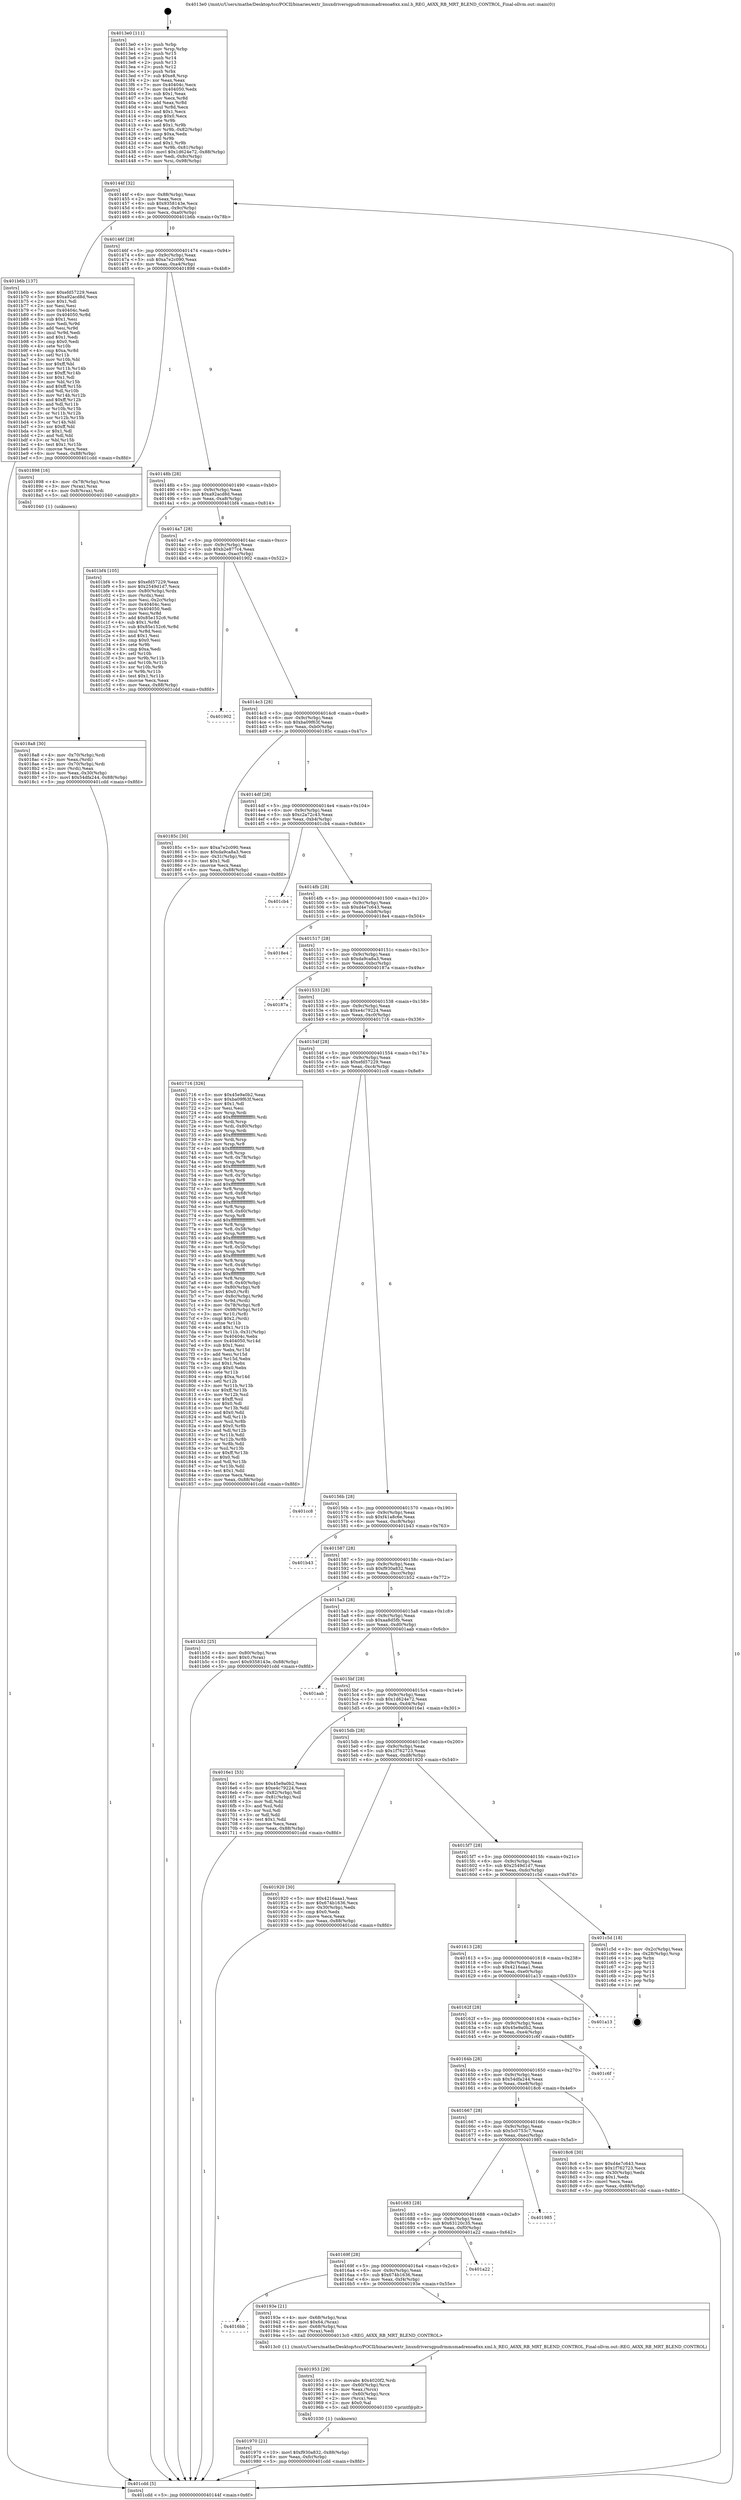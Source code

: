 digraph "0x4013e0" {
  label = "0x4013e0 (/mnt/c/Users/mathe/Desktop/tcc/POCII/binaries/extr_linuxdriversgpudrmmsmadrenoa6xx.xml.h_REG_A6XX_RB_MRT_BLEND_CONTROL_Final-ollvm.out::main(0))"
  labelloc = "t"
  node[shape=record]

  Entry [label="",width=0.3,height=0.3,shape=circle,fillcolor=black,style=filled]
  "0x40144f" [label="{
     0x40144f [32]\l
     | [instrs]\l
     &nbsp;&nbsp;0x40144f \<+6\>: mov -0x88(%rbp),%eax\l
     &nbsp;&nbsp;0x401455 \<+2\>: mov %eax,%ecx\l
     &nbsp;&nbsp;0x401457 \<+6\>: sub $0x9358143e,%ecx\l
     &nbsp;&nbsp;0x40145d \<+6\>: mov %eax,-0x9c(%rbp)\l
     &nbsp;&nbsp;0x401463 \<+6\>: mov %ecx,-0xa0(%rbp)\l
     &nbsp;&nbsp;0x401469 \<+6\>: je 0000000000401b6b \<main+0x78b\>\l
  }"]
  "0x401b6b" [label="{
     0x401b6b [137]\l
     | [instrs]\l
     &nbsp;&nbsp;0x401b6b \<+5\>: mov $0xefd57229,%eax\l
     &nbsp;&nbsp;0x401b70 \<+5\>: mov $0xa92acd8d,%ecx\l
     &nbsp;&nbsp;0x401b75 \<+2\>: mov $0x1,%dl\l
     &nbsp;&nbsp;0x401b77 \<+2\>: xor %esi,%esi\l
     &nbsp;&nbsp;0x401b79 \<+7\>: mov 0x40404c,%edi\l
     &nbsp;&nbsp;0x401b80 \<+8\>: mov 0x404050,%r8d\l
     &nbsp;&nbsp;0x401b88 \<+3\>: sub $0x1,%esi\l
     &nbsp;&nbsp;0x401b8b \<+3\>: mov %edi,%r9d\l
     &nbsp;&nbsp;0x401b8e \<+3\>: add %esi,%r9d\l
     &nbsp;&nbsp;0x401b91 \<+4\>: imul %r9d,%edi\l
     &nbsp;&nbsp;0x401b95 \<+3\>: and $0x1,%edi\l
     &nbsp;&nbsp;0x401b98 \<+3\>: cmp $0x0,%edi\l
     &nbsp;&nbsp;0x401b9b \<+4\>: sete %r10b\l
     &nbsp;&nbsp;0x401b9f \<+4\>: cmp $0xa,%r8d\l
     &nbsp;&nbsp;0x401ba3 \<+4\>: setl %r11b\l
     &nbsp;&nbsp;0x401ba7 \<+3\>: mov %r10b,%bl\l
     &nbsp;&nbsp;0x401baa \<+3\>: xor $0xff,%bl\l
     &nbsp;&nbsp;0x401bad \<+3\>: mov %r11b,%r14b\l
     &nbsp;&nbsp;0x401bb0 \<+4\>: xor $0xff,%r14b\l
     &nbsp;&nbsp;0x401bb4 \<+3\>: xor $0x1,%dl\l
     &nbsp;&nbsp;0x401bb7 \<+3\>: mov %bl,%r15b\l
     &nbsp;&nbsp;0x401bba \<+4\>: and $0xff,%r15b\l
     &nbsp;&nbsp;0x401bbe \<+3\>: and %dl,%r10b\l
     &nbsp;&nbsp;0x401bc1 \<+3\>: mov %r14b,%r12b\l
     &nbsp;&nbsp;0x401bc4 \<+4\>: and $0xff,%r12b\l
     &nbsp;&nbsp;0x401bc8 \<+3\>: and %dl,%r11b\l
     &nbsp;&nbsp;0x401bcb \<+3\>: or %r10b,%r15b\l
     &nbsp;&nbsp;0x401bce \<+3\>: or %r11b,%r12b\l
     &nbsp;&nbsp;0x401bd1 \<+3\>: xor %r12b,%r15b\l
     &nbsp;&nbsp;0x401bd4 \<+3\>: or %r14b,%bl\l
     &nbsp;&nbsp;0x401bd7 \<+3\>: xor $0xff,%bl\l
     &nbsp;&nbsp;0x401bda \<+3\>: or $0x1,%dl\l
     &nbsp;&nbsp;0x401bdd \<+2\>: and %dl,%bl\l
     &nbsp;&nbsp;0x401bdf \<+3\>: or %bl,%r15b\l
     &nbsp;&nbsp;0x401be2 \<+4\>: test $0x1,%r15b\l
     &nbsp;&nbsp;0x401be6 \<+3\>: cmovne %ecx,%eax\l
     &nbsp;&nbsp;0x401be9 \<+6\>: mov %eax,-0x88(%rbp)\l
     &nbsp;&nbsp;0x401bef \<+5\>: jmp 0000000000401cdd \<main+0x8fd\>\l
  }"]
  "0x40146f" [label="{
     0x40146f [28]\l
     | [instrs]\l
     &nbsp;&nbsp;0x40146f \<+5\>: jmp 0000000000401474 \<main+0x94\>\l
     &nbsp;&nbsp;0x401474 \<+6\>: mov -0x9c(%rbp),%eax\l
     &nbsp;&nbsp;0x40147a \<+5\>: sub $0xa7e2c090,%eax\l
     &nbsp;&nbsp;0x40147f \<+6\>: mov %eax,-0xa4(%rbp)\l
     &nbsp;&nbsp;0x401485 \<+6\>: je 0000000000401898 \<main+0x4b8\>\l
  }"]
  Exit [label="",width=0.3,height=0.3,shape=circle,fillcolor=black,style=filled,peripheries=2]
  "0x401898" [label="{
     0x401898 [16]\l
     | [instrs]\l
     &nbsp;&nbsp;0x401898 \<+4\>: mov -0x78(%rbp),%rax\l
     &nbsp;&nbsp;0x40189c \<+3\>: mov (%rax),%rax\l
     &nbsp;&nbsp;0x40189f \<+4\>: mov 0x8(%rax),%rdi\l
     &nbsp;&nbsp;0x4018a3 \<+5\>: call 0000000000401040 \<atoi@plt\>\l
     | [calls]\l
     &nbsp;&nbsp;0x401040 \{1\} (unknown)\l
  }"]
  "0x40148b" [label="{
     0x40148b [28]\l
     | [instrs]\l
     &nbsp;&nbsp;0x40148b \<+5\>: jmp 0000000000401490 \<main+0xb0\>\l
     &nbsp;&nbsp;0x401490 \<+6\>: mov -0x9c(%rbp),%eax\l
     &nbsp;&nbsp;0x401496 \<+5\>: sub $0xa92acd8d,%eax\l
     &nbsp;&nbsp;0x40149b \<+6\>: mov %eax,-0xa8(%rbp)\l
     &nbsp;&nbsp;0x4014a1 \<+6\>: je 0000000000401bf4 \<main+0x814\>\l
  }"]
  "0x401970" [label="{
     0x401970 [21]\l
     | [instrs]\l
     &nbsp;&nbsp;0x401970 \<+10\>: movl $0xf930a832,-0x88(%rbp)\l
     &nbsp;&nbsp;0x40197a \<+6\>: mov %eax,-0xfc(%rbp)\l
     &nbsp;&nbsp;0x401980 \<+5\>: jmp 0000000000401cdd \<main+0x8fd\>\l
  }"]
  "0x401bf4" [label="{
     0x401bf4 [105]\l
     | [instrs]\l
     &nbsp;&nbsp;0x401bf4 \<+5\>: mov $0xefd57229,%eax\l
     &nbsp;&nbsp;0x401bf9 \<+5\>: mov $0x2549d1d7,%ecx\l
     &nbsp;&nbsp;0x401bfe \<+4\>: mov -0x80(%rbp),%rdx\l
     &nbsp;&nbsp;0x401c02 \<+2\>: mov (%rdx),%esi\l
     &nbsp;&nbsp;0x401c04 \<+3\>: mov %esi,-0x2c(%rbp)\l
     &nbsp;&nbsp;0x401c07 \<+7\>: mov 0x40404c,%esi\l
     &nbsp;&nbsp;0x401c0e \<+7\>: mov 0x404050,%edi\l
     &nbsp;&nbsp;0x401c15 \<+3\>: mov %esi,%r8d\l
     &nbsp;&nbsp;0x401c18 \<+7\>: add $0x85e152c6,%r8d\l
     &nbsp;&nbsp;0x401c1f \<+4\>: sub $0x1,%r8d\l
     &nbsp;&nbsp;0x401c23 \<+7\>: sub $0x85e152c6,%r8d\l
     &nbsp;&nbsp;0x401c2a \<+4\>: imul %r8d,%esi\l
     &nbsp;&nbsp;0x401c2e \<+3\>: and $0x1,%esi\l
     &nbsp;&nbsp;0x401c31 \<+3\>: cmp $0x0,%esi\l
     &nbsp;&nbsp;0x401c34 \<+4\>: sete %r9b\l
     &nbsp;&nbsp;0x401c38 \<+3\>: cmp $0xa,%edi\l
     &nbsp;&nbsp;0x401c3b \<+4\>: setl %r10b\l
     &nbsp;&nbsp;0x401c3f \<+3\>: mov %r9b,%r11b\l
     &nbsp;&nbsp;0x401c42 \<+3\>: and %r10b,%r11b\l
     &nbsp;&nbsp;0x401c45 \<+3\>: xor %r10b,%r9b\l
     &nbsp;&nbsp;0x401c48 \<+3\>: or %r9b,%r11b\l
     &nbsp;&nbsp;0x401c4b \<+4\>: test $0x1,%r11b\l
     &nbsp;&nbsp;0x401c4f \<+3\>: cmovne %ecx,%eax\l
     &nbsp;&nbsp;0x401c52 \<+6\>: mov %eax,-0x88(%rbp)\l
     &nbsp;&nbsp;0x401c58 \<+5\>: jmp 0000000000401cdd \<main+0x8fd\>\l
  }"]
  "0x4014a7" [label="{
     0x4014a7 [28]\l
     | [instrs]\l
     &nbsp;&nbsp;0x4014a7 \<+5\>: jmp 00000000004014ac \<main+0xcc\>\l
     &nbsp;&nbsp;0x4014ac \<+6\>: mov -0x9c(%rbp),%eax\l
     &nbsp;&nbsp;0x4014b2 \<+5\>: sub $0xb2e877c4,%eax\l
     &nbsp;&nbsp;0x4014b7 \<+6\>: mov %eax,-0xac(%rbp)\l
     &nbsp;&nbsp;0x4014bd \<+6\>: je 0000000000401902 \<main+0x522\>\l
  }"]
  "0x401953" [label="{
     0x401953 [29]\l
     | [instrs]\l
     &nbsp;&nbsp;0x401953 \<+10\>: movabs $0x4020f2,%rdi\l
     &nbsp;&nbsp;0x40195d \<+4\>: mov -0x60(%rbp),%rcx\l
     &nbsp;&nbsp;0x401961 \<+2\>: mov %eax,(%rcx)\l
     &nbsp;&nbsp;0x401963 \<+4\>: mov -0x60(%rbp),%rcx\l
     &nbsp;&nbsp;0x401967 \<+2\>: mov (%rcx),%esi\l
     &nbsp;&nbsp;0x401969 \<+2\>: mov $0x0,%al\l
     &nbsp;&nbsp;0x40196b \<+5\>: call 0000000000401030 \<printf@plt\>\l
     | [calls]\l
     &nbsp;&nbsp;0x401030 \{1\} (unknown)\l
  }"]
  "0x401902" [label="{
     0x401902\l
  }", style=dashed]
  "0x4014c3" [label="{
     0x4014c3 [28]\l
     | [instrs]\l
     &nbsp;&nbsp;0x4014c3 \<+5\>: jmp 00000000004014c8 \<main+0xe8\>\l
     &nbsp;&nbsp;0x4014c8 \<+6\>: mov -0x9c(%rbp),%eax\l
     &nbsp;&nbsp;0x4014ce \<+5\>: sub $0xba09f63f,%eax\l
     &nbsp;&nbsp;0x4014d3 \<+6\>: mov %eax,-0xb0(%rbp)\l
     &nbsp;&nbsp;0x4014d9 \<+6\>: je 000000000040185c \<main+0x47c\>\l
  }"]
  "0x4016bb" [label="{
     0x4016bb\l
  }", style=dashed]
  "0x40185c" [label="{
     0x40185c [30]\l
     | [instrs]\l
     &nbsp;&nbsp;0x40185c \<+5\>: mov $0xa7e2c090,%eax\l
     &nbsp;&nbsp;0x401861 \<+5\>: mov $0xda9ca8a3,%ecx\l
     &nbsp;&nbsp;0x401866 \<+3\>: mov -0x31(%rbp),%dl\l
     &nbsp;&nbsp;0x401869 \<+3\>: test $0x1,%dl\l
     &nbsp;&nbsp;0x40186c \<+3\>: cmovne %ecx,%eax\l
     &nbsp;&nbsp;0x40186f \<+6\>: mov %eax,-0x88(%rbp)\l
     &nbsp;&nbsp;0x401875 \<+5\>: jmp 0000000000401cdd \<main+0x8fd\>\l
  }"]
  "0x4014df" [label="{
     0x4014df [28]\l
     | [instrs]\l
     &nbsp;&nbsp;0x4014df \<+5\>: jmp 00000000004014e4 \<main+0x104\>\l
     &nbsp;&nbsp;0x4014e4 \<+6\>: mov -0x9c(%rbp),%eax\l
     &nbsp;&nbsp;0x4014ea \<+5\>: sub $0xc2a72c43,%eax\l
     &nbsp;&nbsp;0x4014ef \<+6\>: mov %eax,-0xb4(%rbp)\l
     &nbsp;&nbsp;0x4014f5 \<+6\>: je 0000000000401cb4 \<main+0x8d4\>\l
  }"]
  "0x40193e" [label="{
     0x40193e [21]\l
     | [instrs]\l
     &nbsp;&nbsp;0x40193e \<+4\>: mov -0x68(%rbp),%rax\l
     &nbsp;&nbsp;0x401942 \<+6\>: movl $0x64,(%rax)\l
     &nbsp;&nbsp;0x401948 \<+4\>: mov -0x68(%rbp),%rax\l
     &nbsp;&nbsp;0x40194c \<+2\>: mov (%rax),%edi\l
     &nbsp;&nbsp;0x40194e \<+5\>: call 00000000004013c0 \<REG_A6XX_RB_MRT_BLEND_CONTROL\>\l
     | [calls]\l
     &nbsp;&nbsp;0x4013c0 \{1\} (/mnt/c/Users/mathe/Desktop/tcc/POCII/binaries/extr_linuxdriversgpudrmmsmadrenoa6xx.xml.h_REG_A6XX_RB_MRT_BLEND_CONTROL_Final-ollvm.out::REG_A6XX_RB_MRT_BLEND_CONTROL)\l
  }"]
  "0x401cb4" [label="{
     0x401cb4\l
  }", style=dashed]
  "0x4014fb" [label="{
     0x4014fb [28]\l
     | [instrs]\l
     &nbsp;&nbsp;0x4014fb \<+5\>: jmp 0000000000401500 \<main+0x120\>\l
     &nbsp;&nbsp;0x401500 \<+6\>: mov -0x9c(%rbp),%eax\l
     &nbsp;&nbsp;0x401506 \<+5\>: sub $0xd4e7c643,%eax\l
     &nbsp;&nbsp;0x40150b \<+6\>: mov %eax,-0xb8(%rbp)\l
     &nbsp;&nbsp;0x401511 \<+6\>: je 00000000004018e4 \<main+0x504\>\l
  }"]
  "0x40169f" [label="{
     0x40169f [28]\l
     | [instrs]\l
     &nbsp;&nbsp;0x40169f \<+5\>: jmp 00000000004016a4 \<main+0x2c4\>\l
     &nbsp;&nbsp;0x4016a4 \<+6\>: mov -0x9c(%rbp),%eax\l
     &nbsp;&nbsp;0x4016aa \<+5\>: sub $0x674b1636,%eax\l
     &nbsp;&nbsp;0x4016af \<+6\>: mov %eax,-0xf4(%rbp)\l
     &nbsp;&nbsp;0x4016b5 \<+6\>: je 000000000040193e \<main+0x55e\>\l
  }"]
  "0x4018e4" [label="{
     0x4018e4\l
  }", style=dashed]
  "0x401517" [label="{
     0x401517 [28]\l
     | [instrs]\l
     &nbsp;&nbsp;0x401517 \<+5\>: jmp 000000000040151c \<main+0x13c\>\l
     &nbsp;&nbsp;0x40151c \<+6\>: mov -0x9c(%rbp),%eax\l
     &nbsp;&nbsp;0x401522 \<+5\>: sub $0xda9ca8a3,%eax\l
     &nbsp;&nbsp;0x401527 \<+6\>: mov %eax,-0xbc(%rbp)\l
     &nbsp;&nbsp;0x40152d \<+6\>: je 000000000040187a \<main+0x49a\>\l
  }"]
  "0x401a22" [label="{
     0x401a22\l
  }", style=dashed]
  "0x40187a" [label="{
     0x40187a\l
  }", style=dashed]
  "0x401533" [label="{
     0x401533 [28]\l
     | [instrs]\l
     &nbsp;&nbsp;0x401533 \<+5\>: jmp 0000000000401538 \<main+0x158\>\l
     &nbsp;&nbsp;0x401538 \<+6\>: mov -0x9c(%rbp),%eax\l
     &nbsp;&nbsp;0x40153e \<+5\>: sub $0xe4c79224,%eax\l
     &nbsp;&nbsp;0x401543 \<+6\>: mov %eax,-0xc0(%rbp)\l
     &nbsp;&nbsp;0x401549 \<+6\>: je 0000000000401716 \<main+0x336\>\l
  }"]
  "0x401683" [label="{
     0x401683 [28]\l
     | [instrs]\l
     &nbsp;&nbsp;0x401683 \<+5\>: jmp 0000000000401688 \<main+0x2a8\>\l
     &nbsp;&nbsp;0x401688 \<+6\>: mov -0x9c(%rbp),%eax\l
     &nbsp;&nbsp;0x40168e \<+5\>: sub $0x63120c35,%eax\l
     &nbsp;&nbsp;0x401693 \<+6\>: mov %eax,-0xf0(%rbp)\l
     &nbsp;&nbsp;0x401699 \<+6\>: je 0000000000401a22 \<main+0x642\>\l
  }"]
  "0x401716" [label="{
     0x401716 [326]\l
     | [instrs]\l
     &nbsp;&nbsp;0x401716 \<+5\>: mov $0x45e9a0b2,%eax\l
     &nbsp;&nbsp;0x40171b \<+5\>: mov $0xba09f63f,%ecx\l
     &nbsp;&nbsp;0x401720 \<+2\>: mov $0x1,%dl\l
     &nbsp;&nbsp;0x401722 \<+2\>: xor %esi,%esi\l
     &nbsp;&nbsp;0x401724 \<+3\>: mov %rsp,%rdi\l
     &nbsp;&nbsp;0x401727 \<+4\>: add $0xfffffffffffffff0,%rdi\l
     &nbsp;&nbsp;0x40172b \<+3\>: mov %rdi,%rsp\l
     &nbsp;&nbsp;0x40172e \<+4\>: mov %rdi,-0x80(%rbp)\l
     &nbsp;&nbsp;0x401732 \<+3\>: mov %rsp,%rdi\l
     &nbsp;&nbsp;0x401735 \<+4\>: add $0xfffffffffffffff0,%rdi\l
     &nbsp;&nbsp;0x401739 \<+3\>: mov %rdi,%rsp\l
     &nbsp;&nbsp;0x40173c \<+3\>: mov %rsp,%r8\l
     &nbsp;&nbsp;0x40173f \<+4\>: add $0xfffffffffffffff0,%r8\l
     &nbsp;&nbsp;0x401743 \<+3\>: mov %r8,%rsp\l
     &nbsp;&nbsp;0x401746 \<+4\>: mov %r8,-0x78(%rbp)\l
     &nbsp;&nbsp;0x40174a \<+3\>: mov %rsp,%r8\l
     &nbsp;&nbsp;0x40174d \<+4\>: add $0xfffffffffffffff0,%r8\l
     &nbsp;&nbsp;0x401751 \<+3\>: mov %r8,%rsp\l
     &nbsp;&nbsp;0x401754 \<+4\>: mov %r8,-0x70(%rbp)\l
     &nbsp;&nbsp;0x401758 \<+3\>: mov %rsp,%r8\l
     &nbsp;&nbsp;0x40175b \<+4\>: add $0xfffffffffffffff0,%r8\l
     &nbsp;&nbsp;0x40175f \<+3\>: mov %r8,%rsp\l
     &nbsp;&nbsp;0x401762 \<+4\>: mov %r8,-0x68(%rbp)\l
     &nbsp;&nbsp;0x401766 \<+3\>: mov %rsp,%r8\l
     &nbsp;&nbsp;0x401769 \<+4\>: add $0xfffffffffffffff0,%r8\l
     &nbsp;&nbsp;0x40176d \<+3\>: mov %r8,%rsp\l
     &nbsp;&nbsp;0x401770 \<+4\>: mov %r8,-0x60(%rbp)\l
     &nbsp;&nbsp;0x401774 \<+3\>: mov %rsp,%r8\l
     &nbsp;&nbsp;0x401777 \<+4\>: add $0xfffffffffffffff0,%r8\l
     &nbsp;&nbsp;0x40177b \<+3\>: mov %r8,%rsp\l
     &nbsp;&nbsp;0x40177e \<+4\>: mov %r8,-0x58(%rbp)\l
     &nbsp;&nbsp;0x401782 \<+3\>: mov %rsp,%r8\l
     &nbsp;&nbsp;0x401785 \<+4\>: add $0xfffffffffffffff0,%r8\l
     &nbsp;&nbsp;0x401789 \<+3\>: mov %r8,%rsp\l
     &nbsp;&nbsp;0x40178c \<+4\>: mov %r8,-0x50(%rbp)\l
     &nbsp;&nbsp;0x401790 \<+3\>: mov %rsp,%r8\l
     &nbsp;&nbsp;0x401793 \<+4\>: add $0xfffffffffffffff0,%r8\l
     &nbsp;&nbsp;0x401797 \<+3\>: mov %r8,%rsp\l
     &nbsp;&nbsp;0x40179a \<+4\>: mov %r8,-0x48(%rbp)\l
     &nbsp;&nbsp;0x40179e \<+3\>: mov %rsp,%r8\l
     &nbsp;&nbsp;0x4017a1 \<+4\>: add $0xfffffffffffffff0,%r8\l
     &nbsp;&nbsp;0x4017a5 \<+3\>: mov %r8,%rsp\l
     &nbsp;&nbsp;0x4017a8 \<+4\>: mov %r8,-0x40(%rbp)\l
     &nbsp;&nbsp;0x4017ac \<+4\>: mov -0x80(%rbp),%r8\l
     &nbsp;&nbsp;0x4017b0 \<+7\>: movl $0x0,(%r8)\l
     &nbsp;&nbsp;0x4017b7 \<+7\>: mov -0x8c(%rbp),%r9d\l
     &nbsp;&nbsp;0x4017be \<+3\>: mov %r9d,(%rdi)\l
     &nbsp;&nbsp;0x4017c1 \<+4\>: mov -0x78(%rbp),%r8\l
     &nbsp;&nbsp;0x4017c5 \<+7\>: mov -0x98(%rbp),%r10\l
     &nbsp;&nbsp;0x4017cc \<+3\>: mov %r10,(%r8)\l
     &nbsp;&nbsp;0x4017cf \<+3\>: cmpl $0x2,(%rdi)\l
     &nbsp;&nbsp;0x4017d2 \<+4\>: setne %r11b\l
     &nbsp;&nbsp;0x4017d6 \<+4\>: and $0x1,%r11b\l
     &nbsp;&nbsp;0x4017da \<+4\>: mov %r11b,-0x31(%rbp)\l
     &nbsp;&nbsp;0x4017de \<+7\>: mov 0x40404c,%ebx\l
     &nbsp;&nbsp;0x4017e5 \<+8\>: mov 0x404050,%r14d\l
     &nbsp;&nbsp;0x4017ed \<+3\>: sub $0x1,%esi\l
     &nbsp;&nbsp;0x4017f0 \<+3\>: mov %ebx,%r15d\l
     &nbsp;&nbsp;0x4017f3 \<+3\>: add %esi,%r15d\l
     &nbsp;&nbsp;0x4017f6 \<+4\>: imul %r15d,%ebx\l
     &nbsp;&nbsp;0x4017fa \<+3\>: and $0x1,%ebx\l
     &nbsp;&nbsp;0x4017fd \<+3\>: cmp $0x0,%ebx\l
     &nbsp;&nbsp;0x401800 \<+4\>: sete %r11b\l
     &nbsp;&nbsp;0x401804 \<+4\>: cmp $0xa,%r14d\l
     &nbsp;&nbsp;0x401808 \<+4\>: setl %r12b\l
     &nbsp;&nbsp;0x40180c \<+3\>: mov %r11b,%r13b\l
     &nbsp;&nbsp;0x40180f \<+4\>: xor $0xff,%r13b\l
     &nbsp;&nbsp;0x401813 \<+3\>: mov %r12b,%sil\l
     &nbsp;&nbsp;0x401816 \<+4\>: xor $0xff,%sil\l
     &nbsp;&nbsp;0x40181a \<+3\>: xor $0x0,%dl\l
     &nbsp;&nbsp;0x40181d \<+3\>: mov %r13b,%dil\l
     &nbsp;&nbsp;0x401820 \<+4\>: and $0x0,%dil\l
     &nbsp;&nbsp;0x401824 \<+3\>: and %dl,%r11b\l
     &nbsp;&nbsp;0x401827 \<+3\>: mov %sil,%r8b\l
     &nbsp;&nbsp;0x40182a \<+4\>: and $0x0,%r8b\l
     &nbsp;&nbsp;0x40182e \<+3\>: and %dl,%r12b\l
     &nbsp;&nbsp;0x401831 \<+3\>: or %r11b,%dil\l
     &nbsp;&nbsp;0x401834 \<+3\>: or %r12b,%r8b\l
     &nbsp;&nbsp;0x401837 \<+3\>: xor %r8b,%dil\l
     &nbsp;&nbsp;0x40183a \<+3\>: or %sil,%r13b\l
     &nbsp;&nbsp;0x40183d \<+4\>: xor $0xff,%r13b\l
     &nbsp;&nbsp;0x401841 \<+3\>: or $0x0,%dl\l
     &nbsp;&nbsp;0x401844 \<+3\>: and %dl,%r13b\l
     &nbsp;&nbsp;0x401847 \<+3\>: or %r13b,%dil\l
     &nbsp;&nbsp;0x40184a \<+4\>: test $0x1,%dil\l
     &nbsp;&nbsp;0x40184e \<+3\>: cmovne %ecx,%eax\l
     &nbsp;&nbsp;0x401851 \<+6\>: mov %eax,-0x88(%rbp)\l
     &nbsp;&nbsp;0x401857 \<+5\>: jmp 0000000000401cdd \<main+0x8fd\>\l
  }"]
  "0x40154f" [label="{
     0x40154f [28]\l
     | [instrs]\l
     &nbsp;&nbsp;0x40154f \<+5\>: jmp 0000000000401554 \<main+0x174\>\l
     &nbsp;&nbsp;0x401554 \<+6\>: mov -0x9c(%rbp),%eax\l
     &nbsp;&nbsp;0x40155a \<+5\>: sub $0xefd57229,%eax\l
     &nbsp;&nbsp;0x40155f \<+6\>: mov %eax,-0xc4(%rbp)\l
     &nbsp;&nbsp;0x401565 \<+6\>: je 0000000000401cc8 \<main+0x8e8\>\l
  }"]
  "0x401985" [label="{
     0x401985\l
  }", style=dashed]
  "0x401cc8" [label="{
     0x401cc8\l
  }", style=dashed]
  "0x40156b" [label="{
     0x40156b [28]\l
     | [instrs]\l
     &nbsp;&nbsp;0x40156b \<+5\>: jmp 0000000000401570 \<main+0x190\>\l
     &nbsp;&nbsp;0x401570 \<+6\>: mov -0x9c(%rbp),%eax\l
     &nbsp;&nbsp;0x401576 \<+5\>: sub $0xf41a8c6e,%eax\l
     &nbsp;&nbsp;0x40157b \<+6\>: mov %eax,-0xc8(%rbp)\l
     &nbsp;&nbsp;0x401581 \<+6\>: je 0000000000401b43 \<main+0x763\>\l
  }"]
  "0x401667" [label="{
     0x401667 [28]\l
     | [instrs]\l
     &nbsp;&nbsp;0x401667 \<+5\>: jmp 000000000040166c \<main+0x28c\>\l
     &nbsp;&nbsp;0x40166c \<+6\>: mov -0x9c(%rbp),%eax\l
     &nbsp;&nbsp;0x401672 \<+5\>: sub $0x5c0753c7,%eax\l
     &nbsp;&nbsp;0x401677 \<+6\>: mov %eax,-0xec(%rbp)\l
     &nbsp;&nbsp;0x40167d \<+6\>: je 0000000000401985 \<main+0x5a5\>\l
  }"]
  "0x401b43" [label="{
     0x401b43\l
  }", style=dashed]
  "0x401587" [label="{
     0x401587 [28]\l
     | [instrs]\l
     &nbsp;&nbsp;0x401587 \<+5\>: jmp 000000000040158c \<main+0x1ac\>\l
     &nbsp;&nbsp;0x40158c \<+6\>: mov -0x9c(%rbp),%eax\l
     &nbsp;&nbsp;0x401592 \<+5\>: sub $0xf930a832,%eax\l
     &nbsp;&nbsp;0x401597 \<+6\>: mov %eax,-0xcc(%rbp)\l
     &nbsp;&nbsp;0x40159d \<+6\>: je 0000000000401b52 \<main+0x772\>\l
  }"]
  "0x4018c6" [label="{
     0x4018c6 [30]\l
     | [instrs]\l
     &nbsp;&nbsp;0x4018c6 \<+5\>: mov $0xd4e7c643,%eax\l
     &nbsp;&nbsp;0x4018cb \<+5\>: mov $0x1f762723,%ecx\l
     &nbsp;&nbsp;0x4018d0 \<+3\>: mov -0x30(%rbp),%edx\l
     &nbsp;&nbsp;0x4018d3 \<+3\>: cmp $0x1,%edx\l
     &nbsp;&nbsp;0x4018d6 \<+3\>: cmovl %ecx,%eax\l
     &nbsp;&nbsp;0x4018d9 \<+6\>: mov %eax,-0x88(%rbp)\l
     &nbsp;&nbsp;0x4018df \<+5\>: jmp 0000000000401cdd \<main+0x8fd\>\l
  }"]
  "0x401b52" [label="{
     0x401b52 [25]\l
     | [instrs]\l
     &nbsp;&nbsp;0x401b52 \<+4\>: mov -0x80(%rbp),%rax\l
     &nbsp;&nbsp;0x401b56 \<+6\>: movl $0x0,(%rax)\l
     &nbsp;&nbsp;0x401b5c \<+10\>: movl $0x9358143e,-0x88(%rbp)\l
     &nbsp;&nbsp;0x401b66 \<+5\>: jmp 0000000000401cdd \<main+0x8fd\>\l
  }"]
  "0x4015a3" [label="{
     0x4015a3 [28]\l
     | [instrs]\l
     &nbsp;&nbsp;0x4015a3 \<+5\>: jmp 00000000004015a8 \<main+0x1c8\>\l
     &nbsp;&nbsp;0x4015a8 \<+6\>: mov -0x9c(%rbp),%eax\l
     &nbsp;&nbsp;0x4015ae \<+5\>: sub $0xaa8d5fb,%eax\l
     &nbsp;&nbsp;0x4015b3 \<+6\>: mov %eax,-0xd0(%rbp)\l
     &nbsp;&nbsp;0x4015b9 \<+6\>: je 0000000000401aab \<main+0x6cb\>\l
  }"]
  "0x40164b" [label="{
     0x40164b [28]\l
     | [instrs]\l
     &nbsp;&nbsp;0x40164b \<+5\>: jmp 0000000000401650 \<main+0x270\>\l
     &nbsp;&nbsp;0x401650 \<+6\>: mov -0x9c(%rbp),%eax\l
     &nbsp;&nbsp;0x401656 \<+5\>: sub $0x54dfa244,%eax\l
     &nbsp;&nbsp;0x40165b \<+6\>: mov %eax,-0xe8(%rbp)\l
     &nbsp;&nbsp;0x401661 \<+6\>: je 00000000004018c6 \<main+0x4e6\>\l
  }"]
  "0x401aab" [label="{
     0x401aab\l
  }", style=dashed]
  "0x4015bf" [label="{
     0x4015bf [28]\l
     | [instrs]\l
     &nbsp;&nbsp;0x4015bf \<+5\>: jmp 00000000004015c4 \<main+0x1e4\>\l
     &nbsp;&nbsp;0x4015c4 \<+6\>: mov -0x9c(%rbp),%eax\l
     &nbsp;&nbsp;0x4015ca \<+5\>: sub $0x1d624e72,%eax\l
     &nbsp;&nbsp;0x4015cf \<+6\>: mov %eax,-0xd4(%rbp)\l
     &nbsp;&nbsp;0x4015d5 \<+6\>: je 00000000004016e1 \<main+0x301\>\l
  }"]
  "0x401c6f" [label="{
     0x401c6f\l
  }", style=dashed]
  "0x4016e1" [label="{
     0x4016e1 [53]\l
     | [instrs]\l
     &nbsp;&nbsp;0x4016e1 \<+5\>: mov $0x45e9a0b2,%eax\l
     &nbsp;&nbsp;0x4016e6 \<+5\>: mov $0xe4c79224,%ecx\l
     &nbsp;&nbsp;0x4016eb \<+6\>: mov -0x82(%rbp),%dl\l
     &nbsp;&nbsp;0x4016f1 \<+7\>: mov -0x81(%rbp),%sil\l
     &nbsp;&nbsp;0x4016f8 \<+3\>: mov %dl,%dil\l
     &nbsp;&nbsp;0x4016fb \<+3\>: and %sil,%dil\l
     &nbsp;&nbsp;0x4016fe \<+3\>: xor %sil,%dl\l
     &nbsp;&nbsp;0x401701 \<+3\>: or %dl,%dil\l
     &nbsp;&nbsp;0x401704 \<+4\>: test $0x1,%dil\l
     &nbsp;&nbsp;0x401708 \<+3\>: cmovne %ecx,%eax\l
     &nbsp;&nbsp;0x40170b \<+6\>: mov %eax,-0x88(%rbp)\l
     &nbsp;&nbsp;0x401711 \<+5\>: jmp 0000000000401cdd \<main+0x8fd\>\l
  }"]
  "0x4015db" [label="{
     0x4015db [28]\l
     | [instrs]\l
     &nbsp;&nbsp;0x4015db \<+5\>: jmp 00000000004015e0 \<main+0x200\>\l
     &nbsp;&nbsp;0x4015e0 \<+6\>: mov -0x9c(%rbp),%eax\l
     &nbsp;&nbsp;0x4015e6 \<+5\>: sub $0x1f762723,%eax\l
     &nbsp;&nbsp;0x4015eb \<+6\>: mov %eax,-0xd8(%rbp)\l
     &nbsp;&nbsp;0x4015f1 \<+6\>: je 0000000000401920 \<main+0x540\>\l
  }"]
  "0x401cdd" [label="{
     0x401cdd [5]\l
     | [instrs]\l
     &nbsp;&nbsp;0x401cdd \<+5\>: jmp 000000000040144f \<main+0x6f\>\l
  }"]
  "0x4013e0" [label="{
     0x4013e0 [111]\l
     | [instrs]\l
     &nbsp;&nbsp;0x4013e0 \<+1\>: push %rbp\l
     &nbsp;&nbsp;0x4013e1 \<+3\>: mov %rsp,%rbp\l
     &nbsp;&nbsp;0x4013e4 \<+2\>: push %r15\l
     &nbsp;&nbsp;0x4013e6 \<+2\>: push %r14\l
     &nbsp;&nbsp;0x4013e8 \<+2\>: push %r13\l
     &nbsp;&nbsp;0x4013ea \<+2\>: push %r12\l
     &nbsp;&nbsp;0x4013ec \<+1\>: push %rbx\l
     &nbsp;&nbsp;0x4013ed \<+7\>: sub $0xe8,%rsp\l
     &nbsp;&nbsp;0x4013f4 \<+2\>: xor %eax,%eax\l
     &nbsp;&nbsp;0x4013f6 \<+7\>: mov 0x40404c,%ecx\l
     &nbsp;&nbsp;0x4013fd \<+7\>: mov 0x404050,%edx\l
     &nbsp;&nbsp;0x401404 \<+3\>: sub $0x1,%eax\l
     &nbsp;&nbsp;0x401407 \<+3\>: mov %ecx,%r8d\l
     &nbsp;&nbsp;0x40140a \<+3\>: add %eax,%r8d\l
     &nbsp;&nbsp;0x40140d \<+4\>: imul %r8d,%ecx\l
     &nbsp;&nbsp;0x401411 \<+3\>: and $0x1,%ecx\l
     &nbsp;&nbsp;0x401414 \<+3\>: cmp $0x0,%ecx\l
     &nbsp;&nbsp;0x401417 \<+4\>: sete %r9b\l
     &nbsp;&nbsp;0x40141b \<+4\>: and $0x1,%r9b\l
     &nbsp;&nbsp;0x40141f \<+7\>: mov %r9b,-0x82(%rbp)\l
     &nbsp;&nbsp;0x401426 \<+3\>: cmp $0xa,%edx\l
     &nbsp;&nbsp;0x401429 \<+4\>: setl %r9b\l
     &nbsp;&nbsp;0x40142d \<+4\>: and $0x1,%r9b\l
     &nbsp;&nbsp;0x401431 \<+7\>: mov %r9b,-0x81(%rbp)\l
     &nbsp;&nbsp;0x401438 \<+10\>: movl $0x1d624e72,-0x88(%rbp)\l
     &nbsp;&nbsp;0x401442 \<+6\>: mov %edi,-0x8c(%rbp)\l
     &nbsp;&nbsp;0x401448 \<+7\>: mov %rsi,-0x98(%rbp)\l
  }"]
  "0x40162f" [label="{
     0x40162f [28]\l
     | [instrs]\l
     &nbsp;&nbsp;0x40162f \<+5\>: jmp 0000000000401634 \<main+0x254\>\l
     &nbsp;&nbsp;0x401634 \<+6\>: mov -0x9c(%rbp),%eax\l
     &nbsp;&nbsp;0x40163a \<+5\>: sub $0x45e9a0b2,%eax\l
     &nbsp;&nbsp;0x40163f \<+6\>: mov %eax,-0xe4(%rbp)\l
     &nbsp;&nbsp;0x401645 \<+6\>: je 0000000000401c6f \<main+0x88f\>\l
  }"]
  "0x4018a8" [label="{
     0x4018a8 [30]\l
     | [instrs]\l
     &nbsp;&nbsp;0x4018a8 \<+4\>: mov -0x70(%rbp),%rdi\l
     &nbsp;&nbsp;0x4018ac \<+2\>: mov %eax,(%rdi)\l
     &nbsp;&nbsp;0x4018ae \<+4\>: mov -0x70(%rbp),%rdi\l
     &nbsp;&nbsp;0x4018b2 \<+2\>: mov (%rdi),%eax\l
     &nbsp;&nbsp;0x4018b4 \<+3\>: mov %eax,-0x30(%rbp)\l
     &nbsp;&nbsp;0x4018b7 \<+10\>: movl $0x54dfa244,-0x88(%rbp)\l
     &nbsp;&nbsp;0x4018c1 \<+5\>: jmp 0000000000401cdd \<main+0x8fd\>\l
  }"]
  "0x401a13" [label="{
     0x401a13\l
  }", style=dashed]
  "0x401920" [label="{
     0x401920 [30]\l
     | [instrs]\l
     &nbsp;&nbsp;0x401920 \<+5\>: mov $0x4216aaa1,%eax\l
     &nbsp;&nbsp;0x401925 \<+5\>: mov $0x674b1636,%ecx\l
     &nbsp;&nbsp;0x40192a \<+3\>: mov -0x30(%rbp),%edx\l
     &nbsp;&nbsp;0x40192d \<+3\>: cmp $0x0,%edx\l
     &nbsp;&nbsp;0x401930 \<+3\>: cmove %ecx,%eax\l
     &nbsp;&nbsp;0x401933 \<+6\>: mov %eax,-0x88(%rbp)\l
     &nbsp;&nbsp;0x401939 \<+5\>: jmp 0000000000401cdd \<main+0x8fd\>\l
  }"]
  "0x4015f7" [label="{
     0x4015f7 [28]\l
     | [instrs]\l
     &nbsp;&nbsp;0x4015f7 \<+5\>: jmp 00000000004015fc \<main+0x21c\>\l
     &nbsp;&nbsp;0x4015fc \<+6\>: mov -0x9c(%rbp),%eax\l
     &nbsp;&nbsp;0x401602 \<+5\>: sub $0x2549d1d7,%eax\l
     &nbsp;&nbsp;0x401607 \<+6\>: mov %eax,-0xdc(%rbp)\l
     &nbsp;&nbsp;0x40160d \<+6\>: je 0000000000401c5d \<main+0x87d\>\l
  }"]
  "0x401613" [label="{
     0x401613 [28]\l
     | [instrs]\l
     &nbsp;&nbsp;0x401613 \<+5\>: jmp 0000000000401618 \<main+0x238\>\l
     &nbsp;&nbsp;0x401618 \<+6\>: mov -0x9c(%rbp),%eax\l
     &nbsp;&nbsp;0x40161e \<+5\>: sub $0x4216aaa1,%eax\l
     &nbsp;&nbsp;0x401623 \<+6\>: mov %eax,-0xe0(%rbp)\l
     &nbsp;&nbsp;0x401629 \<+6\>: je 0000000000401a13 \<main+0x633\>\l
  }"]
  "0x401c5d" [label="{
     0x401c5d [18]\l
     | [instrs]\l
     &nbsp;&nbsp;0x401c5d \<+3\>: mov -0x2c(%rbp),%eax\l
     &nbsp;&nbsp;0x401c60 \<+4\>: lea -0x28(%rbp),%rsp\l
     &nbsp;&nbsp;0x401c64 \<+1\>: pop %rbx\l
     &nbsp;&nbsp;0x401c65 \<+2\>: pop %r12\l
     &nbsp;&nbsp;0x401c67 \<+2\>: pop %r13\l
     &nbsp;&nbsp;0x401c69 \<+2\>: pop %r14\l
     &nbsp;&nbsp;0x401c6b \<+2\>: pop %r15\l
     &nbsp;&nbsp;0x401c6d \<+1\>: pop %rbp\l
     &nbsp;&nbsp;0x401c6e \<+1\>: ret\l
  }"]
  Entry -> "0x4013e0" [label=" 1"]
  "0x40144f" -> "0x401b6b" [label=" 1"]
  "0x40144f" -> "0x40146f" [label=" 10"]
  "0x401c5d" -> Exit [label=" 1"]
  "0x40146f" -> "0x401898" [label=" 1"]
  "0x40146f" -> "0x40148b" [label=" 9"]
  "0x401bf4" -> "0x401cdd" [label=" 1"]
  "0x40148b" -> "0x401bf4" [label=" 1"]
  "0x40148b" -> "0x4014a7" [label=" 8"]
  "0x401b6b" -> "0x401cdd" [label=" 1"]
  "0x4014a7" -> "0x401902" [label=" 0"]
  "0x4014a7" -> "0x4014c3" [label=" 8"]
  "0x401b52" -> "0x401cdd" [label=" 1"]
  "0x4014c3" -> "0x40185c" [label=" 1"]
  "0x4014c3" -> "0x4014df" [label=" 7"]
  "0x401970" -> "0x401cdd" [label=" 1"]
  "0x4014df" -> "0x401cb4" [label=" 0"]
  "0x4014df" -> "0x4014fb" [label=" 7"]
  "0x401953" -> "0x401970" [label=" 1"]
  "0x4014fb" -> "0x4018e4" [label=" 0"]
  "0x4014fb" -> "0x401517" [label=" 7"]
  "0x40169f" -> "0x4016bb" [label=" 0"]
  "0x401517" -> "0x40187a" [label=" 0"]
  "0x401517" -> "0x401533" [label=" 7"]
  "0x40169f" -> "0x40193e" [label=" 1"]
  "0x401533" -> "0x401716" [label=" 1"]
  "0x401533" -> "0x40154f" [label=" 6"]
  "0x401683" -> "0x40169f" [label=" 1"]
  "0x40154f" -> "0x401cc8" [label=" 0"]
  "0x40154f" -> "0x40156b" [label=" 6"]
  "0x401683" -> "0x401a22" [label=" 0"]
  "0x40156b" -> "0x401b43" [label=" 0"]
  "0x40156b" -> "0x401587" [label=" 6"]
  "0x401667" -> "0x401683" [label=" 1"]
  "0x401587" -> "0x401b52" [label=" 1"]
  "0x401587" -> "0x4015a3" [label=" 5"]
  "0x401667" -> "0x401985" [label=" 0"]
  "0x4015a3" -> "0x401aab" [label=" 0"]
  "0x4015a3" -> "0x4015bf" [label=" 5"]
  "0x401920" -> "0x401cdd" [label=" 1"]
  "0x4015bf" -> "0x4016e1" [label=" 1"]
  "0x4015bf" -> "0x4015db" [label=" 4"]
  "0x4016e1" -> "0x401cdd" [label=" 1"]
  "0x4013e0" -> "0x40144f" [label=" 1"]
  "0x401cdd" -> "0x40144f" [label=" 10"]
  "0x4018c6" -> "0x401cdd" [label=" 1"]
  "0x401716" -> "0x401cdd" [label=" 1"]
  "0x40185c" -> "0x401cdd" [label=" 1"]
  "0x401898" -> "0x4018a8" [label=" 1"]
  "0x4018a8" -> "0x401cdd" [label=" 1"]
  "0x40164b" -> "0x4018c6" [label=" 1"]
  "0x4015db" -> "0x401920" [label=" 1"]
  "0x4015db" -> "0x4015f7" [label=" 3"]
  "0x40193e" -> "0x401953" [label=" 1"]
  "0x4015f7" -> "0x401c5d" [label=" 1"]
  "0x4015f7" -> "0x401613" [label=" 2"]
  "0x40162f" -> "0x40164b" [label=" 2"]
  "0x401613" -> "0x401a13" [label=" 0"]
  "0x401613" -> "0x40162f" [label=" 2"]
  "0x40164b" -> "0x401667" [label=" 1"]
  "0x40162f" -> "0x401c6f" [label=" 0"]
}
